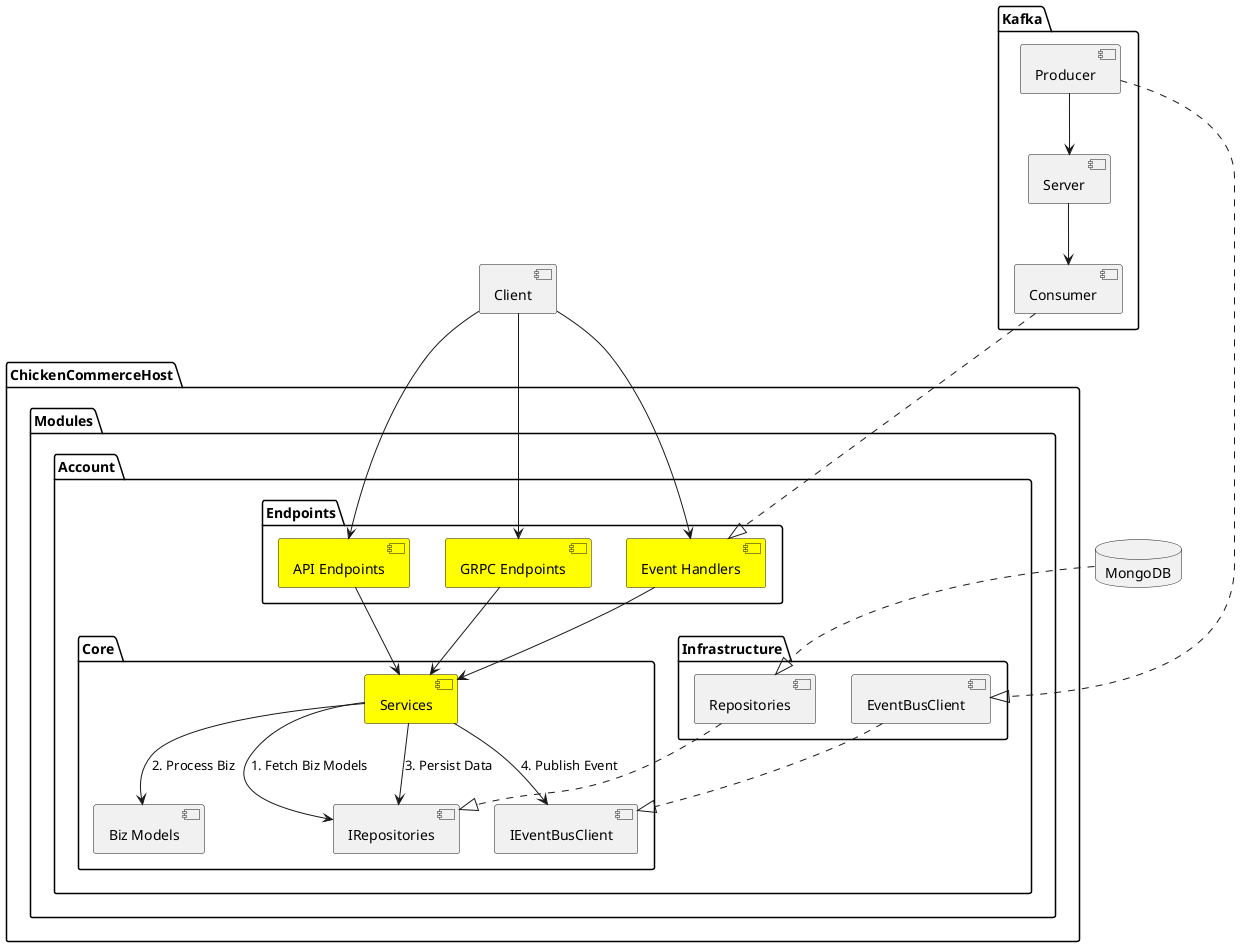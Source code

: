 # PlantUML Editor
# Authors:
#   Huyen Minh Nguyen (Fresher Developer)
# Contributors:
#   Viet Pham (Newbie)

@startuml ChickenCommerce
package ChickenCommerceHost {

  package Modules {
    package Account {

      package Infrastructure {
        [Repositories]
        [EventBusClient]
      }

      package Endpoints {
        [API Endpoints] #Yellow
        [GRPC Endpoints] #Yellow
        [Event Handlers] #Yellow
      }

      package Core {
        [Services] #Yellow
        [IEventBusClient]
        [Biz Models]
        [IRepositories]
      }

      [API Endpoints] --> [Services]
      [GRPC Endpoints] --> [Services]
      [Event Handlers] --> [Services]

      [Services] --> [IRepositories] : 1. Fetch Biz Models
      [Services] --> [Biz Models] : 2. Process Biz
      [Services] --> [IRepositories] : 3. Persist Data
      [Services] --> [IEventBusClient] : 4. Publish Event

      [Repositories] ..|> [IRepositories]
      [EventBusClient] ..|> [IEventBusClient]
    }
  }
}

[Client]
Client --> [API Endpoints]
Client --> [GRPC Endpoints]
Client --> [Event Handlers]

package Kafka {
  [Producer]
  [Consumer]
  [Server]

  [Producer] --> [Server]
  [Server] --> [Consumer]

  [Producer] ..|> [EventBusClient]
  [Consumer] ..|> [Event Handlers]
}

database MongoDB
MongoDB ..|> Repositories


@enduml
